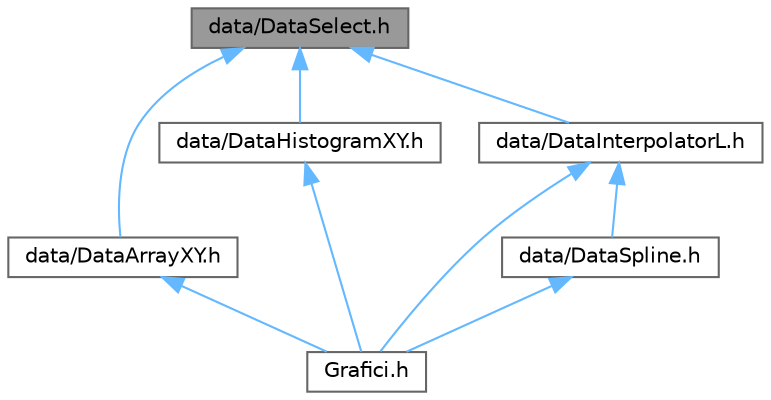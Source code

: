 digraph "data/DataSelect.h"
{
 // LATEX_PDF_SIZE
  bgcolor="transparent";
  edge [fontname=Helvetica,fontsize=10,labelfontname=Helvetica,labelfontsize=10];
  node [fontname=Helvetica,fontsize=10,shape=box,height=0.2,width=0.4];
  Node1 [label="data/DataSelect.h",height=0.2,width=0.4,color="gray40", fillcolor="grey60", style="filled", fontcolor="black",tooltip=" "];
  Node1 -> Node2 [dir="back",color="steelblue1",style="solid"];
  Node2 [label="data/DataArrayXY.h",height=0.2,width=0.4,color="grey40", fillcolor="white", style="filled",URL="$_data_array_x_y_8h.html",tooltip=" "];
  Node2 -> Node3 [dir="back",color="steelblue1",style="solid"];
  Node3 [label="Grafici.h",height=0.2,width=0.4,color="grey40", fillcolor="white", style="filled",URL="$_grafici_8h.html",tooltip=" "];
  Node1 -> Node4 [dir="back",color="steelblue1",style="solid"];
  Node4 [label="data/DataHistogramXY.h",height=0.2,width=0.4,color="grey40", fillcolor="white", style="filled",URL="$_data_histogram_x_y_8h.html",tooltip=" "];
  Node4 -> Node3 [dir="back",color="steelblue1",style="solid"];
  Node1 -> Node5 [dir="back",color="steelblue1",style="solid"];
  Node5 [label="data/DataInterpolatorL.h",height=0.2,width=0.4,color="grey40", fillcolor="white", style="filled",URL="$_data_interpolator_l_8h.html",tooltip=" "];
  Node5 -> Node3 [dir="back",color="steelblue1",style="solid"];
  Node5 -> Node6 [dir="back",color="steelblue1",style="solid"];
  Node6 [label="data/DataSpline.h",height=0.2,width=0.4,color="grey40", fillcolor="white", style="filled",URL="$_data_spline_8h.html",tooltip=" "];
  Node6 -> Node3 [dir="back",color="steelblue1",style="solid"];
}
